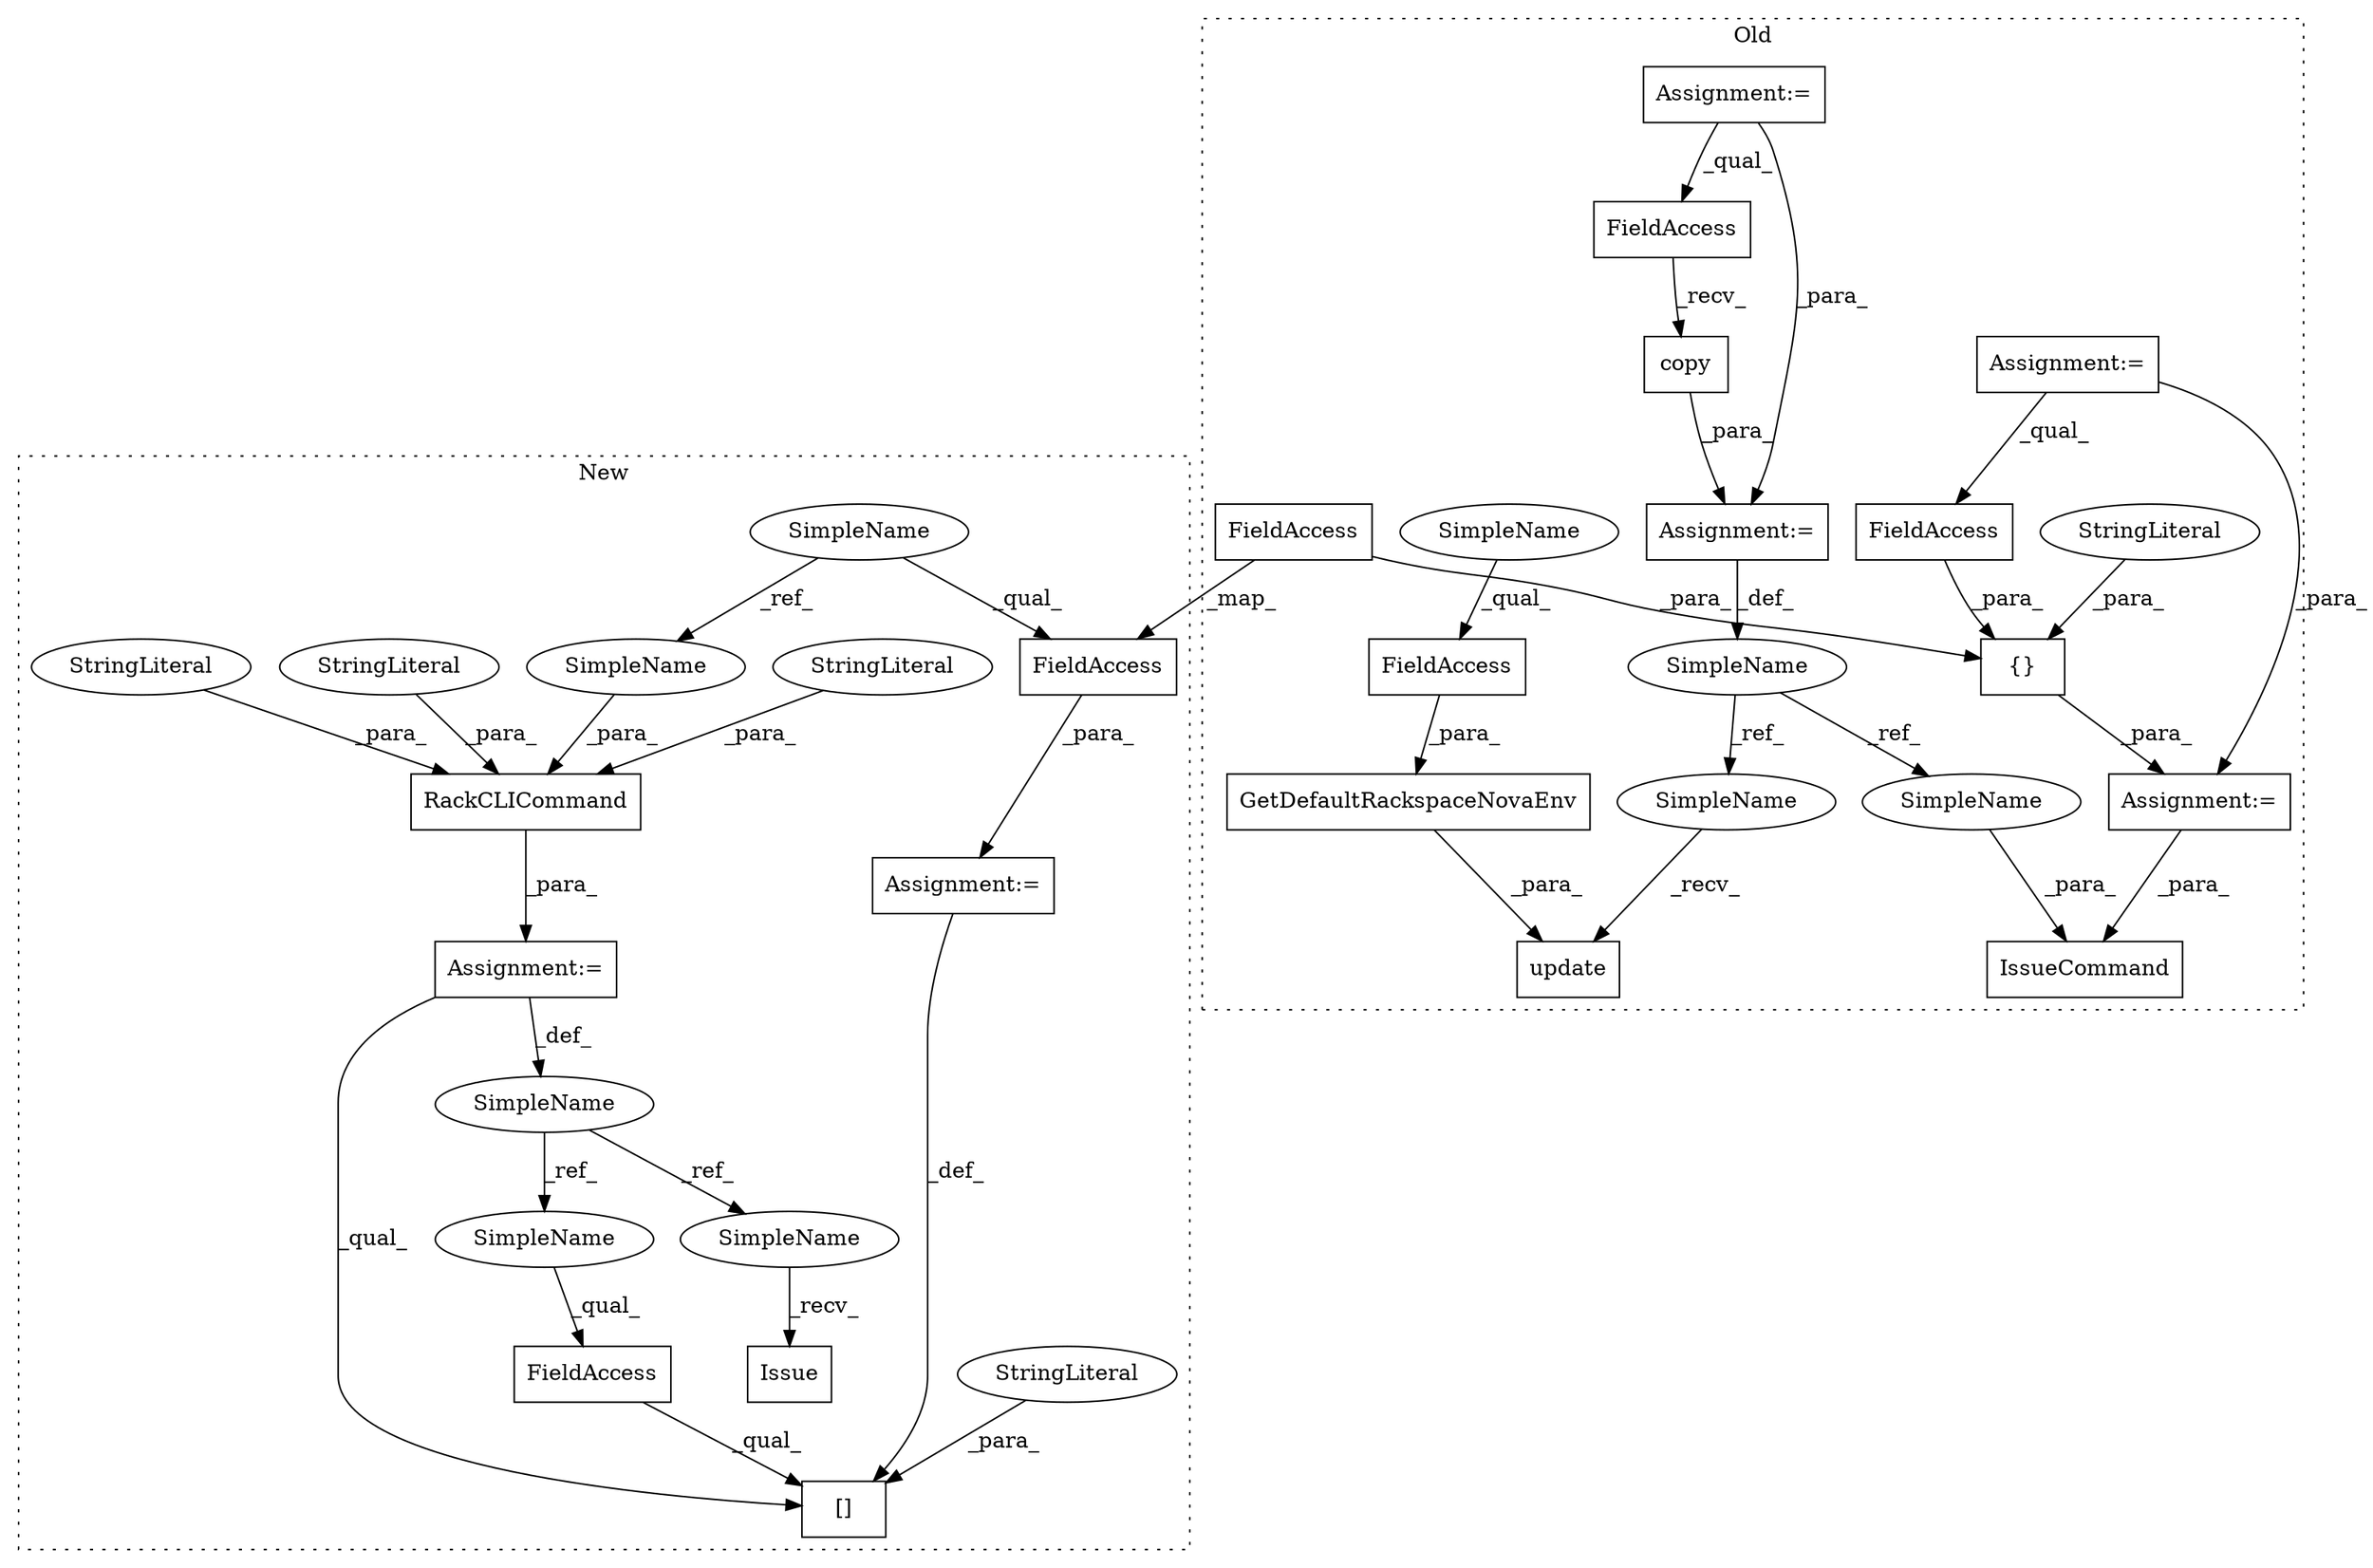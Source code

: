 digraph G {
subgraph cluster0 {
1 [label="GetDefaultRackspaceNovaEnv" a="32" s="2490,2526" l="27,1" shape="box"];
3 [label="update" a="32" s="2478,2527" l="7,1" shape="box"];
7 [label="FieldAccess" a="22" s="2517" l="9" shape="box"];
8 [label="copy" a="32" s="2457" l="6" shape="box"];
9 [label="IssueCommand" a="32" s="2737,2769" l="13,1" shape="box"];
10 [label="FieldAccess" a="22" s="2446" l="10" shape="box"];
11 [label="{}" a="4" s="2557,2681" l="1,1" shape="box"];
12 [label="FieldAccess" a="22" s="2558" l="15" shape="box"];
13 [label="SimpleName" a="42" s="2437" l="8" shape="ellipse"];
14 [label="StringLiteral" a="45" s="2617" l="15" shape="ellipse"];
20 [label="Assignment:=" a="7" s="2246" l="2" shape="box"];
22 [label="Assignment:=" a="7" s="2544" l="1" shape="box"];
24 [label="Assignment:=" a="7" s="2445" l="1" shape="box"];
25 [label="Assignment:=" a="7" s="2303" l="5" shape="box"];
28 [label="FieldAccess" a="22" s="2607" l="9" shape="box"];
30 [label="SimpleName" a="42" s="2517" l="4" shape="ellipse"];
33 [label="SimpleName" a="42" s="2761" l="8" shape="ellipse"];
34 [label="SimpleName" a="42" s="2469" l="8" shape="ellipse"];
label = "Old";
style="dotted";
}
subgraph cluster1 {
2 [label="Issue" a="32" s="4839" l="7" shape="box"];
4 [label="SimpleName" a="42" s="4582" l="3" shape="ellipse"];
5 [label="FieldAccess" a="22" s="4689" l="9" shape="box"];
6 [label="[]" a="2" s="4689,4705" l="10,1" shape="box"];
15 [label="StringLiteral" a="45" s="4699" l="6" shape="ellipse"];
16 [label="RackCLICommand" a="32" s="4591,4644" l="15,1" shape="box"];
17 [label="StringLiteral" a="45" s="4611" l="15" shape="ellipse"];
18 [label="StringLiteral" a="45" s="4627" l="8" shape="ellipse"];
19 [label="StringLiteral" a="45" s="4636" l="8" shape="ellipse"];
21 [label="Assignment:=" a="7" s="4706" l="1" shape="box"];
23 [label="Assignment:=" a="7" s="4585" l="1" shape="box"];
26 [label="SimpleName" a="42" s="4406" l="4" shape="ellipse"];
27 [label="FieldAccess" a="22" s="4707" l="9" shape="box"];
29 [label="SimpleName" a="42" s="4606" l="4" shape="ellipse"];
31 [label="SimpleName" a="42" s="4835" l="3" shape="ellipse"];
32 [label="SimpleName" a="42" s="4689" l="3" shape="ellipse"];
label = "New";
style="dotted";
}
1 -> 3 [label="_para_"];
4 -> 32 [label="_ref_"];
4 -> 31 [label="_ref_"];
5 -> 6 [label="_qual_"];
7 -> 1 [label="_para_"];
8 -> 24 [label="_para_"];
10 -> 8 [label="_recv_"];
11 -> 22 [label="_para_"];
12 -> 11 [label="_para_"];
13 -> 33 [label="_ref_"];
13 -> 34 [label="_ref_"];
14 -> 11 [label="_para_"];
15 -> 6 [label="_para_"];
16 -> 23 [label="_para_"];
17 -> 16 [label="_para_"];
18 -> 16 [label="_para_"];
19 -> 16 [label="_para_"];
20 -> 24 [label="_para_"];
20 -> 10 [label="_qual_"];
21 -> 6 [label="_def_"];
22 -> 9 [label="_para_"];
23 -> 4 [label="_def_"];
23 -> 6 [label="_qual_"];
24 -> 13 [label="_def_"];
25 -> 12 [label="_qual_"];
25 -> 22 [label="_para_"];
26 -> 29 [label="_ref_"];
26 -> 27 [label="_qual_"];
27 -> 21 [label="_para_"];
28 -> 11 [label="_para_"];
28 -> 27 [label="_map_"];
29 -> 16 [label="_para_"];
30 -> 7 [label="_qual_"];
31 -> 2 [label="_recv_"];
32 -> 5 [label="_qual_"];
33 -> 9 [label="_para_"];
34 -> 3 [label="_recv_"];
}